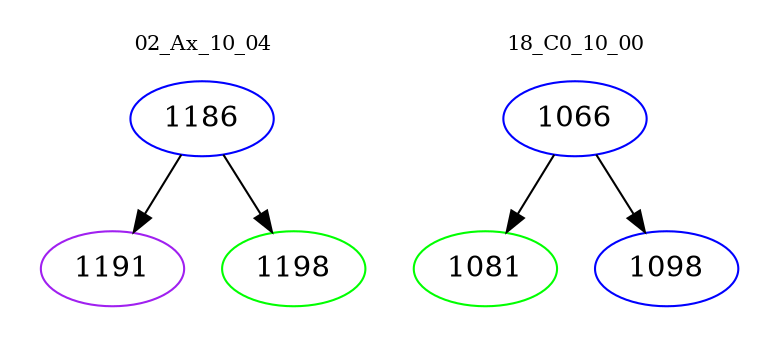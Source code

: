 digraph{
subgraph cluster_0 {
color = white
label = "02_Ax_10_04";
fontsize=10;
T0_1186 [label="1186", color="blue"]
T0_1186 -> T0_1191 [color="black"]
T0_1191 [label="1191", color="purple"]
T0_1186 -> T0_1198 [color="black"]
T0_1198 [label="1198", color="green"]
}
subgraph cluster_1 {
color = white
label = "18_C0_10_00";
fontsize=10;
T1_1066 [label="1066", color="blue"]
T1_1066 -> T1_1081 [color="black"]
T1_1081 [label="1081", color="green"]
T1_1066 -> T1_1098 [color="black"]
T1_1098 [label="1098", color="blue"]
}
}
